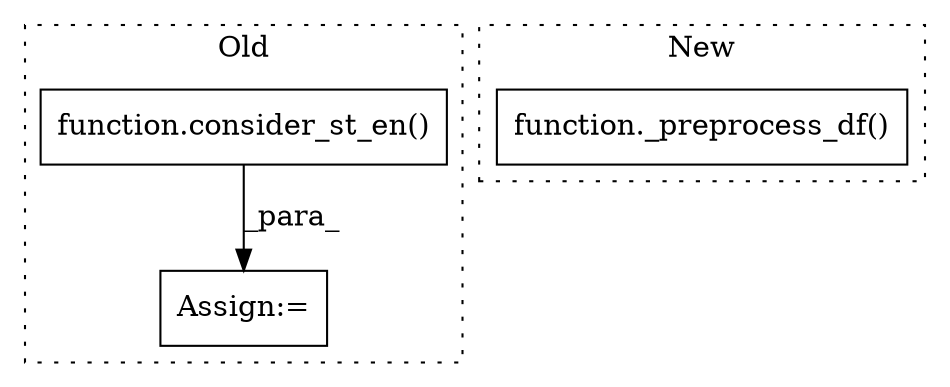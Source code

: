 digraph G {
subgraph cluster0 {
1 [label="function.consider_st_en()" a="75" s="12937,12962" l="15,1" shape="box"];
3 [label="Assign:=" a="68" s="12934" l="3" shape="box"];
label = "Old";
style="dotted";
}
subgraph cluster1 {
2 [label="function._preprocess_df()" a="75" s="12943,12974" l="15,1" shape="box"];
label = "New";
style="dotted";
}
1 -> 3 [label="_para_"];
}
